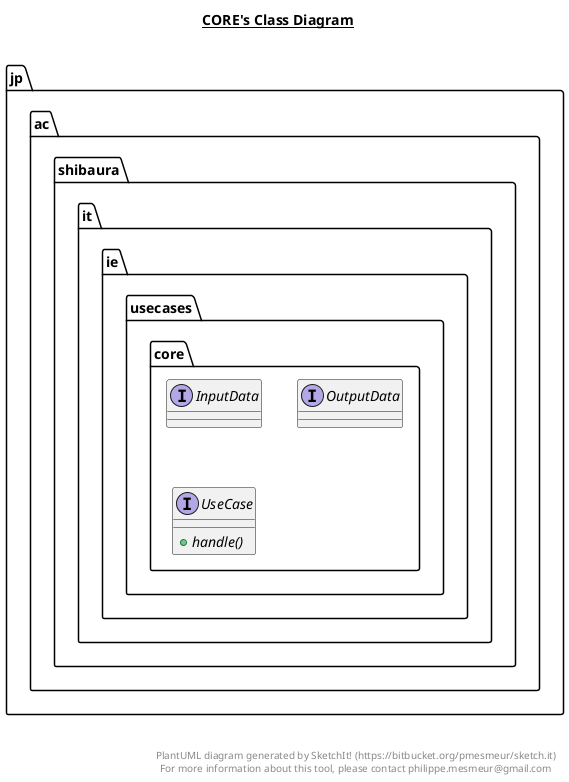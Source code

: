 @startuml

title __CORE's Class Diagram__\n

  namespace jp.ac.shibaura.it.ie {
    namespace usecases.core {
      interface jp.ac.shibaura.it.ie.usecases.core.InputData {
      }
    }
  }
  

  namespace jp.ac.shibaura.it.ie {
    namespace usecases.core {
      interface jp.ac.shibaura.it.ie.usecases.core.OutputData {
      }
    }
  }
  

  namespace jp.ac.shibaura.it.ie {
    namespace usecases.core {
      interface jp.ac.shibaura.it.ie.usecases.core.UseCase {
          {abstract} + handle()
      }
    }
  }
  



right footer


PlantUML diagram generated by SketchIt! (https://bitbucket.org/pmesmeur/sketch.it)
For more information about this tool, please contact philippe.mesmeur@gmail.com
endfooter

@enduml
